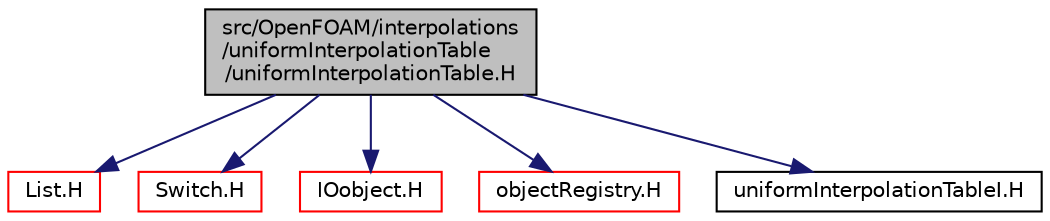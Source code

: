 digraph "src/OpenFOAM/interpolations/uniformInterpolationTable/uniformInterpolationTable.H"
{
  bgcolor="transparent";
  edge [fontname="Helvetica",fontsize="10",labelfontname="Helvetica",labelfontsize="10"];
  node [fontname="Helvetica",fontsize="10",shape=record];
  Node1 [label="src/OpenFOAM/interpolations\l/uniformInterpolationTable\l/uniformInterpolationTable.H",height=0.2,width=0.4,color="black", fillcolor="grey75", style="filled", fontcolor="black"];
  Node1 -> Node2 [color="midnightblue",fontsize="10",style="solid",fontname="Helvetica"];
  Node2 [label="List.H",height=0.2,width=0.4,color="red",URL="$a07667.html"];
  Node1 -> Node3 [color="midnightblue",fontsize="10",style="solid",fontname="Helvetica"];
  Node3 [label="Switch.H",height=0.2,width=0.4,color="red",URL="$a08833.html"];
  Node1 -> Node4 [color="midnightblue",fontsize="10",style="solid",fontname="Helvetica"];
  Node4 [label="IOobject.H",height=0.2,width=0.4,color="red",URL="$a07773.html"];
  Node1 -> Node5 [color="midnightblue",fontsize="10",style="solid",fontname="Helvetica"];
  Node5 [label="objectRegistry.H",height=0.2,width=0.4,color="red",URL="$a07860.html"];
  Node1 -> Node6 [color="midnightblue",fontsize="10",style="solid",fontname="Helvetica"];
  Node6 [label="uniformInterpolationTableI.H",height=0.2,width=0.4,color="black",URL="$a08281.html"];
}
